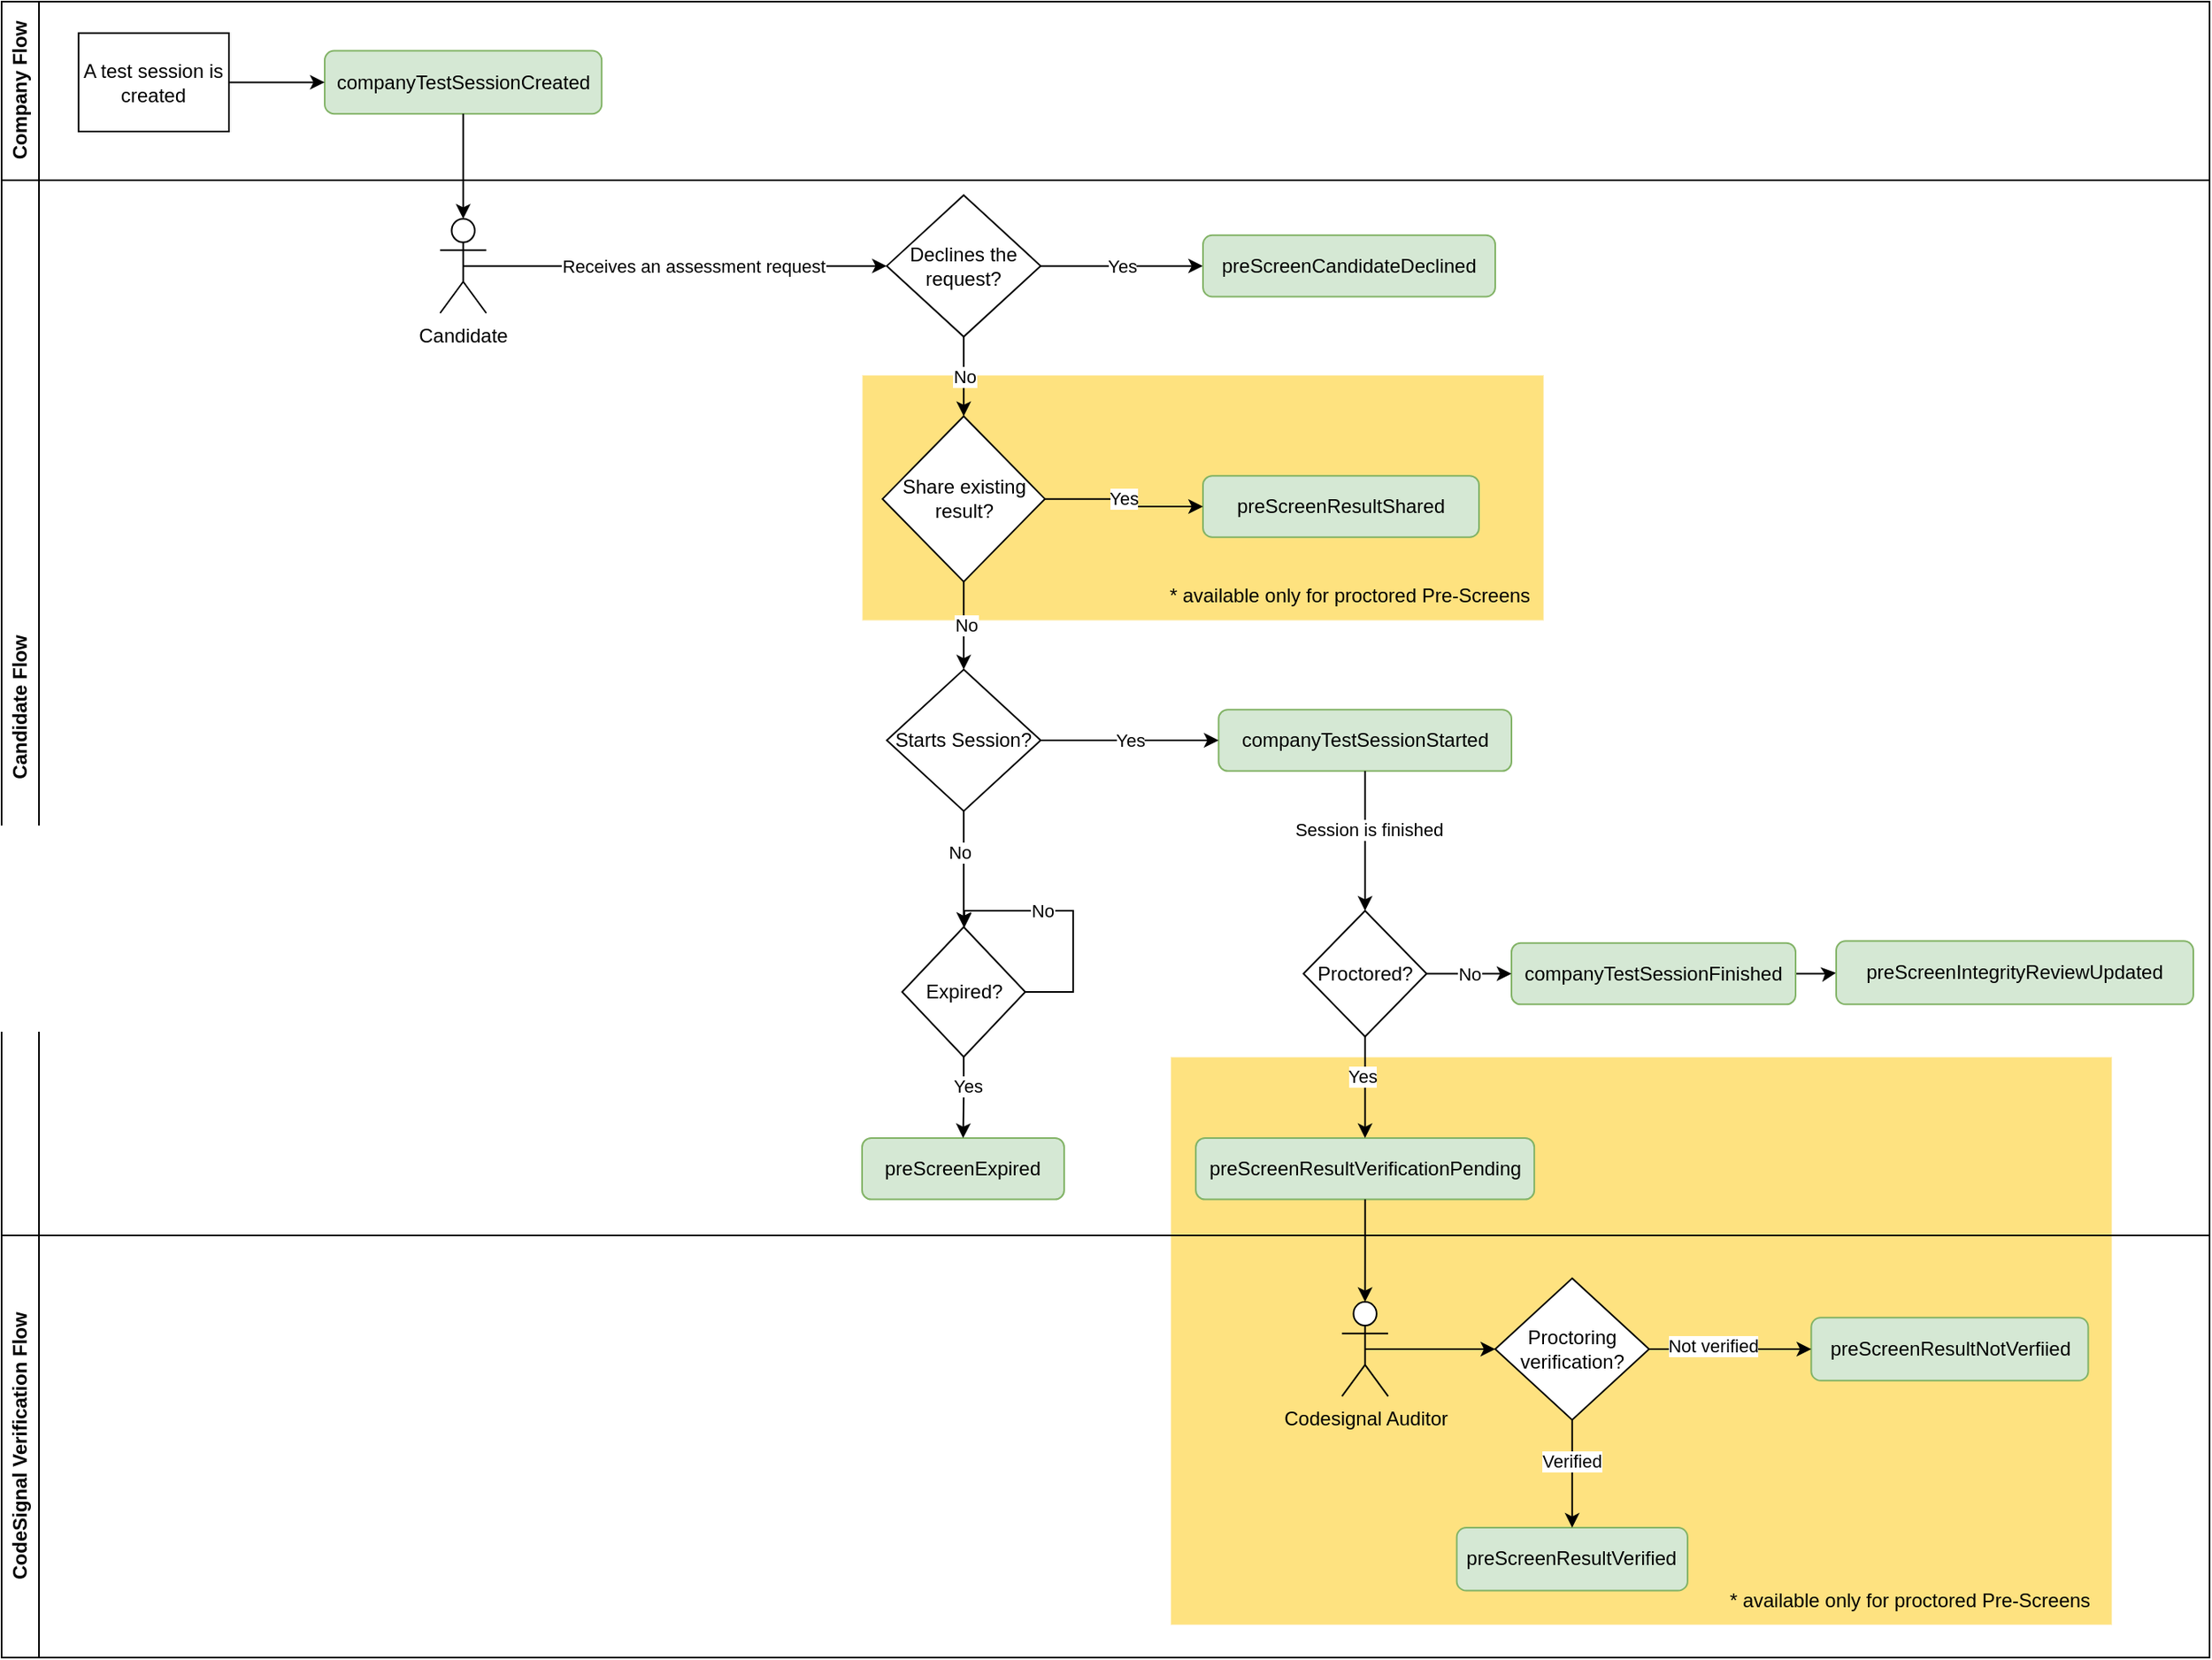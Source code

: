 <mxfile version="24.7.13">
  <diagram name="Page-1" id="SW0eymE4bUv5JNbw1aMk">
    <mxGraphModel dx="1793" dy="2083" grid="1" gridSize="10" guides="1" tooltips="1" connect="1" arrows="1" fold="1" page="1" pageScale="1" pageWidth="850" pageHeight="1100" math="0" shadow="0">
      <root>
        <mxCell id="0" />
        <mxCell id="1" parent="0" />
        <mxCell id="2" value="CodeSignal Verification Flow" style="swimlane;horizontal=0;whiteSpace=wrap;html=1;" parent="1" vertex="1">
          <mxGeometry x="50" y="740" width="1360" height="260" as="geometry" />
        </mxCell>
        <mxCell id="3" value="" style="rounded=0;whiteSpace=wrap;html=1;fillColor=#fec603;strokeColor=#FFFFFF;gradientColor=none;opacity=50;" parent="2" vertex="1">
          <mxGeometry x="720" y="-110" width="580" height="350" as="geometry" />
        </mxCell>
        <mxCell id="4" value="preScreenResultVerified" style="rounded=1;whiteSpace=wrap;html=1;fillColor=#d5e8d4;strokeColor=#82b366;" parent="2" vertex="1">
          <mxGeometry x="896.31" y="180.003" width="142.157" height="38.76" as="geometry" />
        </mxCell>
        <mxCell id="5" value="Codesignal Auditor" style="shape=umlActor;verticalLabelPosition=bottom;verticalAlign=top;html=1;outlineConnect=0;" parent="2" vertex="1">
          <mxGeometry x="825.603" y="40.934" width="28.431" height="58.14" as="geometry" />
        </mxCell>
        <mxCell id="6" value="Proctoring verification?" style="rhombus;whiteSpace=wrap;html=1;" parent="2" vertex="1">
          <mxGeometry x="920.003" y="26.4" width="94.771" height="87.209" as="geometry" />
        </mxCell>
        <mxCell id="7" style="edgeStyle=orthogonalEdgeStyle;rounded=0;orthogonalLoop=1;jettySize=auto;html=1;exitX=0.5;exitY=0.5;exitDx=0;exitDy=0;exitPerimeter=0;" parent="2" source="5" target="6" edge="1">
          <mxGeometry relative="1" as="geometry" />
        </mxCell>
        <mxCell id="8" style="edgeStyle=orthogonalEdgeStyle;rounded=0;orthogonalLoop=1;jettySize=auto;html=1;exitX=0.5;exitY=1;exitDx=0;exitDy=0;entryX=0.5;entryY=0;entryDx=0;entryDy=0;" parent="2" source="6" target="4" edge="1">
          <mxGeometry relative="1" as="geometry">
            <mxPoint x="953.444" y="287.403" as="targetPoint" />
          </mxGeometry>
        </mxCell>
        <mxCell id="9" value="Verified" style="edgeLabel;html=1;align=center;verticalAlign=middle;resizable=0;points=[];" parent="8" vertex="1" connectable="0">
          <mxGeometry x="-0.226" y="-1" relative="1" as="geometry">
            <mxPoint as="offset" />
          </mxGeometry>
        </mxCell>
        <mxCell id="10" value="preScreenResultNotVerfiied" style="rounded=1;whiteSpace=wrap;html=1;fillColor=#d5e8d4;strokeColor=#82b366;" parent="2" vertex="1">
          <mxGeometry x="1114.672" y="50.624" width="170.588" height="38.76" as="geometry" />
        </mxCell>
        <mxCell id="11" style="edgeStyle=orthogonalEdgeStyle;rounded=0;orthogonalLoop=1;jettySize=auto;html=1;exitX=1;exitY=0.5;exitDx=0;exitDy=0;" parent="2" source="6" target="10" edge="1">
          <mxGeometry relative="1" as="geometry">
            <mxPoint x="1140" y="82" as="targetPoint" />
          </mxGeometry>
        </mxCell>
        <mxCell id="12" value="Not verified" style="edgeLabel;html=1;align=center;verticalAlign=middle;resizable=0;points=[];" parent="11" vertex="1" connectable="0">
          <mxGeometry x="-0.234" y="-1" relative="1" as="geometry">
            <mxPoint y="-3" as="offset" />
          </mxGeometry>
        </mxCell>
        <mxCell id="13" value="* available only for proctored Pre-Screens" style="text;html=1;align=center;verticalAlign=middle;resizable=0;points=[];autosize=1;strokeColor=none;fillColor=none;" parent="2" vertex="1">
          <mxGeometry x="1050" y="210.0" width="250" height="30" as="geometry" />
        </mxCell>
        <mxCell id="14" value="Company Flow" style="swimlane;horizontal=0;whiteSpace=wrap;html=1;" parent="1" vertex="1">
          <mxGeometry x="50" y="-20" width="1360" height="110" as="geometry" />
        </mxCell>
        <mxCell id="15" value="A test session is created" style="rounded=0;whiteSpace=wrap;html=1;" parent="14" vertex="1">
          <mxGeometry x="47.39" y="19.38" width="92.61" height="60.62" as="geometry" />
        </mxCell>
        <mxCell id="16" value="companyTestSessionCreated" style="rounded=1;whiteSpace=wrap;html=1;fillColor=#d5e8d4;strokeColor=#82b366;" parent="14" vertex="1">
          <mxGeometry x="199.02" y="30.31" width="170.588" height="38.76" as="geometry" />
        </mxCell>
        <mxCell id="17" style="edgeStyle=orthogonalEdgeStyle;rounded=0;orthogonalLoop=1;jettySize=auto;html=1;exitX=1;exitY=0.5;exitDx=0;exitDy=0;entryX=0;entryY=0.5;entryDx=0;entryDy=0;" parent="14" source="15" target="16" edge="1">
          <mxGeometry relative="1" as="geometry">
            <mxPoint x="582.843" y="48.393" as="targetPoint" />
            <mxPoint x="270.098" y="48.45" as="sourcePoint" />
          </mxGeometry>
        </mxCell>
        <mxCell id="18" value="Candidate Flow" style="swimlane;horizontal=0;whiteSpace=wrap;html=1;" parent="1" vertex="1">
          <mxGeometry x="50" y="90" width="1360" height="650" as="geometry" />
        </mxCell>
        <mxCell id="19" value="" style="rounded=0;whiteSpace=wrap;html=1;fillColor=#fec600ff;strokeColor=#FFFFFF;opacity=50;" parent="18" vertex="1">
          <mxGeometry x="530" y="120" width="420" height="151.32" as="geometry" />
        </mxCell>
        <mxCell id="20" value="Candidate" style="shape=umlActor;verticalLabelPosition=bottom;verticalAlign=top;html=1;outlineConnect=0;" parent="18" vertex="1">
          <mxGeometry x="270.098" y="23.745" width="28.431" height="58.14" as="geometry" />
        </mxCell>
        <mxCell id="21" value="Starts Session?" style="rhombus;whiteSpace=wrap;html=1;" parent="18" vertex="1">
          <mxGeometry x="545.226" y="301.397" width="94.771" height="87.209" as="geometry" />
        </mxCell>
        <mxCell id="22" style="edgeStyle=orthogonalEdgeStyle;rounded=0;orthogonalLoop=1;jettySize=auto;html=1;exitX=0.5;exitY=0.5;exitDx=0;exitDy=0;exitPerimeter=0;entryX=0;entryY=0.5;entryDx=0;entryDy=0;" parent="18" source="20" target="39" edge="1">
          <mxGeometry relative="1" as="geometry">
            <mxPoint x="482.386" y="62.984" as="targetPoint" />
          </mxGeometry>
        </mxCell>
        <mxCell id="23" value="Receives an assessment request" style="edgeLabel;html=1;align=center;verticalAlign=middle;resizable=0;points=[];" parent="22" vertex="1" connectable="0">
          <mxGeometry x="0.234" y="1" relative="1" as="geometry">
            <mxPoint x="-20" y="1" as="offset" />
          </mxGeometry>
        </mxCell>
        <mxCell id="24" value="companyTestSessionStarted" style="rounded=1;whiteSpace=wrap;html=1;fillColor=#d5e8d4;strokeColor=#82b366;" parent="18" vertex="1">
          <mxGeometry x="749.64" y="326.11" width="180.36" height="37.79" as="geometry" />
        </mxCell>
        <mxCell id="25" value="Yes" style="edgeStyle=orthogonalEdgeStyle;rounded=0;orthogonalLoop=1;jettySize=auto;html=1;entryX=0;entryY=0.5;entryDx=0;entryDy=0;" parent="18" source="21" target="24" edge="1">
          <mxGeometry relative="1" as="geometry">
            <mxPoint x="577.157" y="113.372" as="sourcePoint" />
          </mxGeometry>
        </mxCell>
        <mxCell id="26" value="Proctored?" style="rhombus;whiteSpace=wrap;html=1;" parent="18" vertex="1">
          <mxGeometry x="801.911" y="450.0" width="75.817" height="77.519" as="geometry" />
        </mxCell>
        <mxCell id="27" style="edgeStyle=orthogonalEdgeStyle;rounded=0;orthogonalLoop=1;jettySize=auto;html=1;exitX=0.5;exitY=1;exitDx=0;exitDy=0;entryX=0.5;entryY=0;entryDx=0;entryDy=0;" parent="18" source="24" target="26" edge="1">
          <mxGeometry relative="1" as="geometry" />
        </mxCell>
        <mxCell id="28" value="Session is finished" style="edgeLabel;html=1;align=center;verticalAlign=middle;resizable=0;points=[];" parent="27" vertex="1" connectable="0">
          <mxGeometry x="-0.164" y="2" relative="1" as="geometry">
            <mxPoint as="offset" />
          </mxGeometry>
        </mxCell>
        <mxCell id="rBaQ3zGOkDFCtkYE4qCq-54" value="" style="edgeStyle=orthogonalEdgeStyle;rounded=0;orthogonalLoop=1;jettySize=auto;html=1;" edge="1" parent="18" source="29" target="rBaQ3zGOkDFCtkYE4qCq-53">
          <mxGeometry relative="1" as="geometry" />
        </mxCell>
        <mxCell id="29" value="companyTestSessionFinished" style="rounded=1;whiteSpace=wrap;html=1;fillColor=#d5e8d4;strokeColor=#82b366;" parent="18" vertex="1">
          <mxGeometry x="930" y="469.86" width="175" height="37.79" as="geometry" />
        </mxCell>
        <mxCell id="30" value="No" style="edgeStyle=orthogonalEdgeStyle;rounded=0;orthogonalLoop=1;jettySize=auto;html=1;exitX=1;exitY=0.5;exitDx=0;exitDy=0;entryX=0;entryY=0.5;entryDx=0;entryDy=0;" parent="18" source="26" target="29" edge="1">
          <mxGeometry relative="1" as="geometry">
            <mxPoint x="866.209" y="840.116" as="targetPoint" />
          </mxGeometry>
        </mxCell>
        <mxCell id="31" value="preScreenExpired" style="rounded=1;whiteSpace=wrap;html=1;fillColor=#d5e8d4;strokeColor=#82b366;" parent="18" vertex="1">
          <mxGeometry x="530" y="590" width="124.48" height="37.79" as="geometry" />
        </mxCell>
        <mxCell id="32" style="edgeStyle=orthogonalEdgeStyle;rounded=0;orthogonalLoop=1;jettySize=auto;html=1;entryX=0.5;entryY=0;entryDx=0;entryDy=0;" parent="18" source="36" target="31" edge="1">
          <mxGeometry relative="1" as="geometry">
            <mxPoint x="530.719" y="554.264" as="sourcePoint" />
          </mxGeometry>
        </mxCell>
        <mxCell id="33" value="Yes" style="edgeLabel;html=1;align=center;verticalAlign=middle;resizable=0;points=[];" parent="32" vertex="1" connectable="0">
          <mxGeometry x="-0.3" y="2" relative="1" as="geometry">
            <mxPoint as="offset" />
          </mxGeometry>
        </mxCell>
        <mxCell id="34" value="" style="edgeStyle=orthogonalEdgeStyle;rounded=0;orthogonalLoop=1;jettySize=auto;html=1;" parent="18" source="21" target="36" edge="1">
          <mxGeometry relative="1" as="geometry">
            <mxPoint x="529.636" y="530.039" as="targetPoint" />
            <mxPoint x="529.771" y="399.225" as="sourcePoint" />
          </mxGeometry>
        </mxCell>
        <mxCell id="35" value="No" style="edgeLabel;html=1;align=center;verticalAlign=middle;resizable=0;points=[];" parent="34" vertex="1" connectable="0">
          <mxGeometry x="-0.302" y="-3" relative="1" as="geometry">
            <mxPoint as="offset" />
          </mxGeometry>
        </mxCell>
        <mxCell id="36" value="Expired?" style="rhombus;whiteSpace=wrap;html=1;" parent="18" vertex="1">
          <mxGeometry x="554.7" y="460" width="75.82" height="80" as="geometry" />
        </mxCell>
        <mxCell id="37" value="Yes" style="edgeStyle=orthogonalEdgeStyle;rounded=0;orthogonalLoop=1;jettySize=auto;html=1;exitX=1;exitY=0.5;exitDx=0;exitDy=0;entryX=0;entryY=0.5;entryDx=0;entryDy=0;" parent="18" source="39" target="40" edge="1">
          <mxGeometry relative="1" as="geometry" />
        </mxCell>
        <mxCell id="38" value="No" style="edgeStyle=orthogonalEdgeStyle;rounded=0;orthogonalLoop=1;jettySize=auto;html=1;exitX=0.5;exitY=1;exitDx=0;exitDy=0;entryX=0.5;entryY=0;entryDx=0;entryDy=0;" parent="18" source="39" target="43" edge="1">
          <mxGeometry relative="1" as="geometry" />
        </mxCell>
        <mxCell id="39" value="Declines the request?" style="rhombus;whiteSpace=wrap;html=1;" parent="18" vertex="1">
          <mxGeometry x="545.226" y="9.21" width="94.771" height="87.209" as="geometry" />
        </mxCell>
        <mxCell id="40" value="preScreenCandidateDeclined" style="rounded=1;whiteSpace=wrap;html=1;fillColor=#d5e8d4;strokeColor=#82b366;" parent="18" vertex="1">
          <mxGeometry x="740" y="33.92" width="180" height="37.79" as="geometry" />
        </mxCell>
        <mxCell id="41" style="edgeStyle=orthogonalEdgeStyle;rounded=0;orthogonalLoop=1;jettySize=auto;html=1;exitX=0.5;exitY=1;exitDx=0;exitDy=0;entryX=0.5;entryY=0;entryDx=0;entryDy=0;" parent="18" source="43" target="21" edge="1">
          <mxGeometry relative="1" as="geometry" />
        </mxCell>
        <mxCell id="42" value="No" style="edgeLabel;html=1;align=center;verticalAlign=middle;resizable=0;points=[];" parent="41" vertex="1" connectable="0">
          <mxGeometry x="-0.029" y="1" relative="1" as="geometry">
            <mxPoint as="offset" />
          </mxGeometry>
        </mxCell>
        <mxCell id="43" value="Share existing result?" style="rhombus;whiteSpace=wrap;html=1;" parent="18" vertex="1">
          <mxGeometry x="542.61" y="145.35" width="100" height="101.94" as="geometry" />
        </mxCell>
        <mxCell id="44" value="preScreenResultShared" style="rounded=1;whiteSpace=wrap;html=1;fillColor=#d5e8d4;strokeColor=#82b366;" parent="18" vertex="1">
          <mxGeometry x="740" y="182.07" width="170" height="37.79" as="geometry" />
        </mxCell>
        <mxCell id="45" value="" style="edgeStyle=orthogonalEdgeStyle;rounded=0;orthogonalLoop=1;jettySize=auto;html=1;" parent="18" source="43" target="44" edge="1">
          <mxGeometry relative="1" as="geometry" />
        </mxCell>
        <mxCell id="46" value="Yes" style="edgeLabel;html=1;align=center;verticalAlign=middle;resizable=0;points=[];" parent="45" vertex="1" connectable="0">
          <mxGeometry x="-0.058" y="2" relative="1" as="geometry">
            <mxPoint y="1" as="offset" />
          </mxGeometry>
        </mxCell>
        <mxCell id="47" value="No" style="edgeStyle=orthogonalEdgeStyle;rounded=0;orthogonalLoop=1;jettySize=auto;html=1;exitX=1;exitY=0.5;exitDx=0;exitDy=0;" parent="18" source="36" target="36" edge="1">
          <mxGeometry x="0.25" relative="1" as="geometry">
            <Array as="points">
              <mxPoint x="660" y="500" />
              <mxPoint x="660" y="450" />
              <mxPoint x="593" y="450" />
            </Array>
            <mxPoint as="offset" />
            <mxPoint x="270" y="440" as="targetPoint" />
            <mxPoint x="664.54" y="510" as="sourcePoint" />
          </mxGeometry>
        </mxCell>
        <mxCell id="48" value="* available only for proctored Pre-Screens" style="text;html=1;align=center;verticalAlign=middle;resizable=0;points=[];autosize=1;strokeColor=none;fillColor=none;" parent="18" vertex="1">
          <mxGeometry x="705" y="241.32" width="250" height="30" as="geometry" />
        </mxCell>
        <mxCell id="rBaQ3zGOkDFCtkYE4qCq-53" value="preScreenIntegrityReviewUpdated" style="rounded=1;whiteSpace=wrap;html=1;fillColor=#d5e8d4;strokeColor=#82b366;" vertex="1" parent="18">
          <mxGeometry x="1130" y="468.65" width="220" height="39" as="geometry" />
        </mxCell>
        <mxCell id="49" style="edgeStyle=orthogonalEdgeStyle;rounded=0;orthogonalLoop=1;jettySize=auto;html=1;entryX=0.5;entryY=0;entryDx=0;entryDy=0;entryPerimeter=0;" parent="1" source="16" target="20" edge="1">
          <mxGeometry relative="1" as="geometry" />
        </mxCell>
        <mxCell id="50" value="preScreenResultVerificationPending" style="rounded=1;whiteSpace=wrap;html=1;fillColor=#d5e8d4;strokeColor=#82b366;" parent="1" vertex="1">
          <mxGeometry x="785.571" y="680.003" width="208.497" height="37.791" as="geometry" />
        </mxCell>
        <mxCell id="51" style="edgeStyle=orthogonalEdgeStyle;rounded=0;orthogonalLoop=1;jettySize=auto;html=1;entryX=0.5;entryY=0;entryDx=0;entryDy=0;entryPerimeter=0;" parent="1" source="50" target="5" edge="1">
          <mxGeometry relative="1" as="geometry" />
        </mxCell>
        <mxCell id="52" style="edgeStyle=orthogonalEdgeStyle;rounded=0;orthogonalLoop=1;jettySize=auto;html=1;exitX=0.5;exitY=1;exitDx=0;exitDy=0;entryX=0.5;entryY=0;entryDx=0;entryDy=0;" parent="1" source="26" target="50" edge="1">
          <mxGeometry relative="1" as="geometry">
            <mxPoint x="811.961" y="1075.465" as="targetPoint" />
          </mxGeometry>
        </mxCell>
        <mxCell id="53" value="Yes" style="edgeLabel;html=1;align=center;verticalAlign=middle;resizable=0;points=[];" parent="52" vertex="1" connectable="0">
          <mxGeometry x="-0.231" y="-2" relative="1" as="geometry">
            <mxPoint as="offset" />
          </mxGeometry>
        </mxCell>
      </root>
    </mxGraphModel>
  </diagram>
</mxfile>
